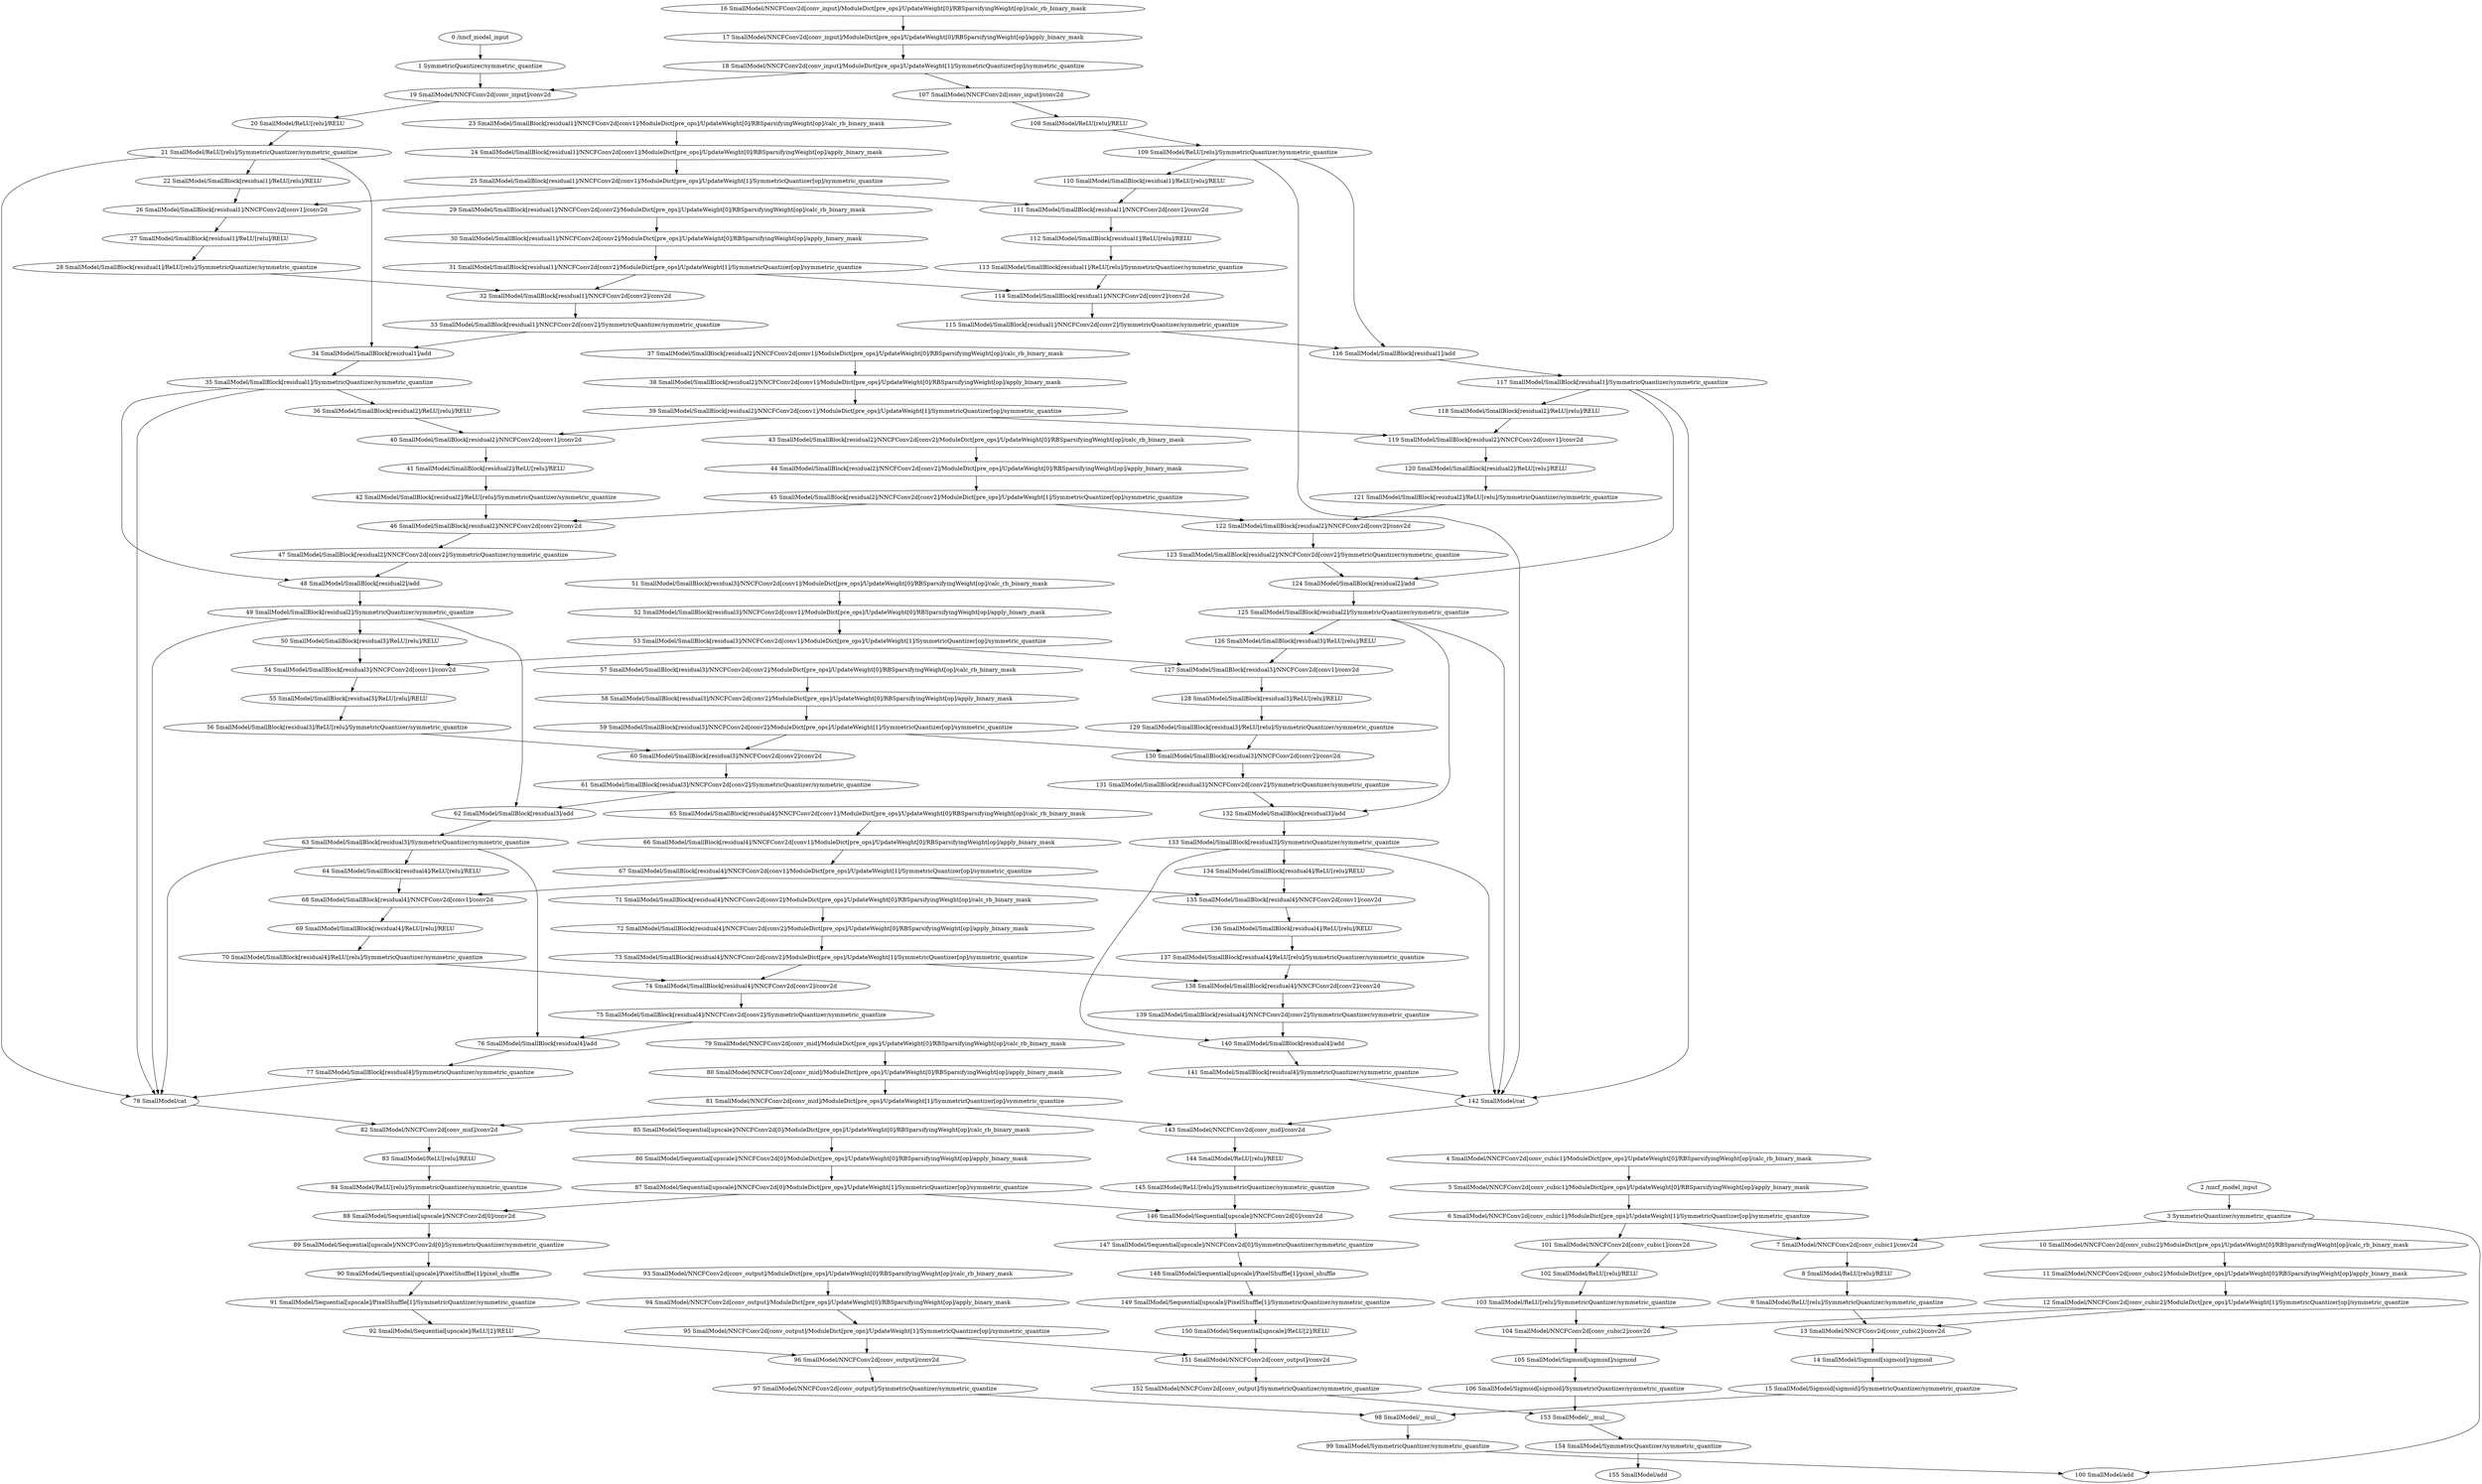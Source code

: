 strict digraph  {
"0 /nncf_model_input" [id=0, scope="", type=nncf_model_input];
"1 SymmetricQuantizer/symmetric_quantize" [id=1, scope=SymmetricQuantizer, type=symmetric_quantize];
"2 /nncf_model_input" [id=2, scope="", type=nncf_model_input];
"3 SymmetricQuantizer/symmetric_quantize" [id=3, scope=SymmetricQuantizer, type=symmetric_quantize];
"4 SmallModel/NNCFConv2d[conv_cubic1]/ModuleDict[pre_ops]/UpdateWeight[0]/RBSparsifyingWeight[op]/calc_rb_binary_mask" [id=4, scope="SmallModel/NNCFConv2d[conv_cubic1]/ModuleDict[pre_ops]/UpdateWeight[0]/RBSparsifyingWeight[op]", type=calc_rb_binary_mask];
"5 SmallModel/NNCFConv2d[conv_cubic1]/ModuleDict[pre_ops]/UpdateWeight[0]/RBSparsifyingWeight[op]/apply_binary_mask" [id=5, scope="SmallModel/NNCFConv2d[conv_cubic1]/ModuleDict[pre_ops]/UpdateWeight[0]/RBSparsifyingWeight[op]", type=apply_binary_mask];
"6 SmallModel/NNCFConv2d[conv_cubic1]/ModuleDict[pre_ops]/UpdateWeight[1]/SymmetricQuantizer[op]/symmetric_quantize" [id=6, scope="SmallModel/NNCFConv2d[conv_cubic1]/ModuleDict[pre_ops]/UpdateWeight[1]/SymmetricQuantizer[op]", type=symmetric_quantize];
"7 SmallModel/NNCFConv2d[conv_cubic1]/conv2d" [id=7, scope="SmallModel/NNCFConv2d[conv_cubic1]", type=conv2d];
"8 SmallModel/ReLU[relu]/RELU" [id=8, scope="SmallModel/ReLU[relu]", type=RELU];
"9 SmallModel/ReLU[relu]/SymmetricQuantizer/symmetric_quantize" [id=9, scope="SmallModel/ReLU[relu]/SymmetricQuantizer", type=symmetric_quantize];
"10 SmallModel/NNCFConv2d[conv_cubic2]/ModuleDict[pre_ops]/UpdateWeight[0]/RBSparsifyingWeight[op]/calc_rb_binary_mask" [id=10, scope="SmallModel/NNCFConv2d[conv_cubic2]/ModuleDict[pre_ops]/UpdateWeight[0]/RBSparsifyingWeight[op]", type=calc_rb_binary_mask];
"11 SmallModel/NNCFConv2d[conv_cubic2]/ModuleDict[pre_ops]/UpdateWeight[0]/RBSparsifyingWeight[op]/apply_binary_mask" [id=11, scope="SmallModel/NNCFConv2d[conv_cubic2]/ModuleDict[pre_ops]/UpdateWeight[0]/RBSparsifyingWeight[op]", type=apply_binary_mask];
"12 SmallModel/NNCFConv2d[conv_cubic2]/ModuleDict[pre_ops]/UpdateWeight[1]/SymmetricQuantizer[op]/symmetric_quantize" [id=12, scope="SmallModel/NNCFConv2d[conv_cubic2]/ModuleDict[pre_ops]/UpdateWeight[1]/SymmetricQuantizer[op]", type=symmetric_quantize];
"13 SmallModel/NNCFConv2d[conv_cubic2]/conv2d" [id=13, scope="SmallModel/NNCFConv2d[conv_cubic2]", type=conv2d];
"14 SmallModel/Sigmoid[sigmoid]/sigmoid" [id=14, scope="SmallModel/Sigmoid[sigmoid]", type=sigmoid];
"15 SmallModel/Sigmoid[sigmoid]/SymmetricQuantizer/symmetric_quantize" [id=15, scope="SmallModel/Sigmoid[sigmoid]/SymmetricQuantizer", type=symmetric_quantize];
"16 SmallModel/NNCFConv2d[conv_input]/ModuleDict[pre_ops]/UpdateWeight[0]/RBSparsifyingWeight[op]/calc_rb_binary_mask" [id=16, scope="SmallModel/NNCFConv2d[conv_input]/ModuleDict[pre_ops]/UpdateWeight[0]/RBSparsifyingWeight[op]", type=calc_rb_binary_mask];
"17 SmallModel/NNCFConv2d[conv_input]/ModuleDict[pre_ops]/UpdateWeight[0]/RBSparsifyingWeight[op]/apply_binary_mask" [id=17, scope="SmallModel/NNCFConv2d[conv_input]/ModuleDict[pre_ops]/UpdateWeight[0]/RBSparsifyingWeight[op]", type=apply_binary_mask];
"18 SmallModel/NNCFConv2d[conv_input]/ModuleDict[pre_ops]/UpdateWeight[1]/SymmetricQuantizer[op]/symmetric_quantize" [id=18, scope="SmallModel/NNCFConv2d[conv_input]/ModuleDict[pre_ops]/UpdateWeight[1]/SymmetricQuantizer[op]", type=symmetric_quantize];
"19 SmallModel/NNCFConv2d[conv_input]/conv2d" [id=19, scope="SmallModel/NNCFConv2d[conv_input]", type=conv2d];
"20 SmallModel/ReLU[relu]/RELU" [id=20, scope="SmallModel/ReLU[relu]", type=RELU];
"21 SmallModel/ReLU[relu]/SymmetricQuantizer/symmetric_quantize" [id=21, scope="SmallModel/ReLU[relu]/SymmetricQuantizer", type=symmetric_quantize];
"22 SmallModel/SmallBlock[residual1]/ReLU[relu]/RELU" [id=22, scope="SmallModel/SmallBlock[residual1]/ReLU[relu]", type=RELU];
"23 SmallModel/SmallBlock[residual1]/NNCFConv2d[conv1]/ModuleDict[pre_ops]/UpdateWeight[0]/RBSparsifyingWeight[op]/calc_rb_binary_mask" [id=23, scope="SmallModel/SmallBlock[residual1]/NNCFConv2d[conv1]/ModuleDict[pre_ops]/UpdateWeight[0]/RBSparsifyingWeight[op]", type=calc_rb_binary_mask];
"24 SmallModel/SmallBlock[residual1]/NNCFConv2d[conv1]/ModuleDict[pre_ops]/UpdateWeight[0]/RBSparsifyingWeight[op]/apply_binary_mask" [id=24, scope="SmallModel/SmallBlock[residual1]/NNCFConv2d[conv1]/ModuleDict[pre_ops]/UpdateWeight[0]/RBSparsifyingWeight[op]", type=apply_binary_mask];
"25 SmallModel/SmallBlock[residual1]/NNCFConv2d[conv1]/ModuleDict[pre_ops]/UpdateWeight[1]/SymmetricQuantizer[op]/symmetric_quantize" [id=25, scope="SmallModel/SmallBlock[residual1]/NNCFConv2d[conv1]/ModuleDict[pre_ops]/UpdateWeight[1]/SymmetricQuantizer[op]", type=symmetric_quantize];
"26 SmallModel/SmallBlock[residual1]/NNCFConv2d[conv1]/conv2d" [id=26, scope="SmallModel/SmallBlock[residual1]/NNCFConv2d[conv1]", type=conv2d];
"27 SmallModel/SmallBlock[residual1]/ReLU[relu]/RELU" [id=27, scope="SmallModel/SmallBlock[residual1]/ReLU[relu]", type=RELU];
"28 SmallModel/SmallBlock[residual1]/ReLU[relu]/SymmetricQuantizer/symmetric_quantize" [id=28, scope="SmallModel/SmallBlock[residual1]/ReLU[relu]/SymmetricQuantizer", type=symmetric_quantize];
"29 SmallModel/SmallBlock[residual1]/NNCFConv2d[conv2]/ModuleDict[pre_ops]/UpdateWeight[0]/RBSparsifyingWeight[op]/calc_rb_binary_mask" [id=29, scope="SmallModel/SmallBlock[residual1]/NNCFConv2d[conv2]/ModuleDict[pre_ops]/UpdateWeight[0]/RBSparsifyingWeight[op]", type=calc_rb_binary_mask];
"30 SmallModel/SmallBlock[residual1]/NNCFConv2d[conv2]/ModuleDict[pre_ops]/UpdateWeight[0]/RBSparsifyingWeight[op]/apply_binary_mask" [id=30, scope="SmallModel/SmallBlock[residual1]/NNCFConv2d[conv2]/ModuleDict[pre_ops]/UpdateWeight[0]/RBSparsifyingWeight[op]", type=apply_binary_mask];
"31 SmallModel/SmallBlock[residual1]/NNCFConv2d[conv2]/ModuleDict[pre_ops]/UpdateWeight[1]/SymmetricQuantizer[op]/symmetric_quantize" [id=31, scope="SmallModel/SmallBlock[residual1]/NNCFConv2d[conv2]/ModuleDict[pre_ops]/UpdateWeight[1]/SymmetricQuantizer[op]", type=symmetric_quantize];
"32 SmallModel/SmallBlock[residual1]/NNCFConv2d[conv2]/conv2d" [id=32, scope="SmallModel/SmallBlock[residual1]/NNCFConv2d[conv2]", type=conv2d];
"33 SmallModel/SmallBlock[residual1]/NNCFConv2d[conv2]/SymmetricQuantizer/symmetric_quantize" [id=33, scope="SmallModel/SmallBlock[residual1]/NNCFConv2d[conv2]/SymmetricQuantizer", type=symmetric_quantize];
"34 SmallModel/SmallBlock[residual1]/add" [id=34, scope="SmallModel/SmallBlock[residual1]", type=add];
"35 SmallModel/SmallBlock[residual1]/SymmetricQuantizer/symmetric_quantize" [id=35, scope="SmallModel/SmallBlock[residual1]/SymmetricQuantizer", type=symmetric_quantize];
"36 SmallModel/SmallBlock[residual2]/ReLU[relu]/RELU" [id=36, scope="SmallModel/SmallBlock[residual2]/ReLU[relu]", type=RELU];
"37 SmallModel/SmallBlock[residual2]/NNCFConv2d[conv1]/ModuleDict[pre_ops]/UpdateWeight[0]/RBSparsifyingWeight[op]/calc_rb_binary_mask" [id=37, scope="SmallModel/SmallBlock[residual2]/NNCFConv2d[conv1]/ModuleDict[pre_ops]/UpdateWeight[0]/RBSparsifyingWeight[op]", type=calc_rb_binary_mask];
"38 SmallModel/SmallBlock[residual2]/NNCFConv2d[conv1]/ModuleDict[pre_ops]/UpdateWeight[0]/RBSparsifyingWeight[op]/apply_binary_mask" [id=38, scope="SmallModel/SmallBlock[residual2]/NNCFConv2d[conv1]/ModuleDict[pre_ops]/UpdateWeight[0]/RBSparsifyingWeight[op]", type=apply_binary_mask];
"39 SmallModel/SmallBlock[residual2]/NNCFConv2d[conv1]/ModuleDict[pre_ops]/UpdateWeight[1]/SymmetricQuantizer[op]/symmetric_quantize" [id=39, scope="SmallModel/SmallBlock[residual2]/NNCFConv2d[conv1]/ModuleDict[pre_ops]/UpdateWeight[1]/SymmetricQuantizer[op]", type=symmetric_quantize];
"40 SmallModel/SmallBlock[residual2]/NNCFConv2d[conv1]/conv2d" [id=40, scope="SmallModel/SmallBlock[residual2]/NNCFConv2d[conv1]", type=conv2d];
"41 SmallModel/SmallBlock[residual2]/ReLU[relu]/RELU" [id=41, scope="SmallModel/SmallBlock[residual2]/ReLU[relu]", type=RELU];
"42 SmallModel/SmallBlock[residual2]/ReLU[relu]/SymmetricQuantizer/symmetric_quantize" [id=42, scope="SmallModel/SmallBlock[residual2]/ReLU[relu]/SymmetricQuantizer", type=symmetric_quantize];
"43 SmallModel/SmallBlock[residual2]/NNCFConv2d[conv2]/ModuleDict[pre_ops]/UpdateWeight[0]/RBSparsifyingWeight[op]/calc_rb_binary_mask" [id=43, scope="SmallModel/SmallBlock[residual2]/NNCFConv2d[conv2]/ModuleDict[pre_ops]/UpdateWeight[0]/RBSparsifyingWeight[op]", type=calc_rb_binary_mask];
"44 SmallModel/SmallBlock[residual2]/NNCFConv2d[conv2]/ModuleDict[pre_ops]/UpdateWeight[0]/RBSparsifyingWeight[op]/apply_binary_mask" [id=44, scope="SmallModel/SmallBlock[residual2]/NNCFConv2d[conv2]/ModuleDict[pre_ops]/UpdateWeight[0]/RBSparsifyingWeight[op]", type=apply_binary_mask];
"45 SmallModel/SmallBlock[residual2]/NNCFConv2d[conv2]/ModuleDict[pre_ops]/UpdateWeight[1]/SymmetricQuantizer[op]/symmetric_quantize" [id=45, scope="SmallModel/SmallBlock[residual2]/NNCFConv2d[conv2]/ModuleDict[pre_ops]/UpdateWeight[1]/SymmetricQuantizer[op]", type=symmetric_quantize];
"46 SmallModel/SmallBlock[residual2]/NNCFConv2d[conv2]/conv2d" [id=46, scope="SmallModel/SmallBlock[residual2]/NNCFConv2d[conv2]", type=conv2d];
"47 SmallModel/SmallBlock[residual2]/NNCFConv2d[conv2]/SymmetricQuantizer/symmetric_quantize" [id=47, scope="SmallModel/SmallBlock[residual2]/NNCFConv2d[conv2]/SymmetricQuantizer", type=symmetric_quantize];
"48 SmallModel/SmallBlock[residual2]/add" [id=48, scope="SmallModel/SmallBlock[residual2]", type=add];
"49 SmallModel/SmallBlock[residual2]/SymmetricQuantizer/symmetric_quantize" [id=49, scope="SmallModel/SmallBlock[residual2]/SymmetricQuantizer", type=symmetric_quantize];
"50 SmallModel/SmallBlock[residual3]/ReLU[relu]/RELU" [id=50, scope="SmallModel/SmallBlock[residual3]/ReLU[relu]", type=RELU];
"51 SmallModel/SmallBlock[residual3]/NNCFConv2d[conv1]/ModuleDict[pre_ops]/UpdateWeight[0]/RBSparsifyingWeight[op]/calc_rb_binary_mask" [id=51, scope="SmallModel/SmallBlock[residual3]/NNCFConv2d[conv1]/ModuleDict[pre_ops]/UpdateWeight[0]/RBSparsifyingWeight[op]", type=calc_rb_binary_mask];
"52 SmallModel/SmallBlock[residual3]/NNCFConv2d[conv1]/ModuleDict[pre_ops]/UpdateWeight[0]/RBSparsifyingWeight[op]/apply_binary_mask" [id=52, scope="SmallModel/SmallBlock[residual3]/NNCFConv2d[conv1]/ModuleDict[pre_ops]/UpdateWeight[0]/RBSparsifyingWeight[op]", type=apply_binary_mask];
"53 SmallModel/SmallBlock[residual3]/NNCFConv2d[conv1]/ModuleDict[pre_ops]/UpdateWeight[1]/SymmetricQuantizer[op]/symmetric_quantize" [id=53, scope="SmallModel/SmallBlock[residual3]/NNCFConv2d[conv1]/ModuleDict[pre_ops]/UpdateWeight[1]/SymmetricQuantizer[op]", type=symmetric_quantize];
"54 SmallModel/SmallBlock[residual3]/NNCFConv2d[conv1]/conv2d" [id=54, scope="SmallModel/SmallBlock[residual3]/NNCFConv2d[conv1]", type=conv2d];
"55 SmallModel/SmallBlock[residual3]/ReLU[relu]/RELU" [id=55, scope="SmallModel/SmallBlock[residual3]/ReLU[relu]", type=RELU];
"56 SmallModel/SmallBlock[residual3]/ReLU[relu]/SymmetricQuantizer/symmetric_quantize" [id=56, scope="SmallModel/SmallBlock[residual3]/ReLU[relu]/SymmetricQuantizer", type=symmetric_quantize];
"57 SmallModel/SmallBlock[residual3]/NNCFConv2d[conv2]/ModuleDict[pre_ops]/UpdateWeight[0]/RBSparsifyingWeight[op]/calc_rb_binary_mask" [id=57, scope="SmallModel/SmallBlock[residual3]/NNCFConv2d[conv2]/ModuleDict[pre_ops]/UpdateWeight[0]/RBSparsifyingWeight[op]", type=calc_rb_binary_mask];
"58 SmallModel/SmallBlock[residual3]/NNCFConv2d[conv2]/ModuleDict[pre_ops]/UpdateWeight[0]/RBSparsifyingWeight[op]/apply_binary_mask" [id=58, scope="SmallModel/SmallBlock[residual3]/NNCFConv2d[conv2]/ModuleDict[pre_ops]/UpdateWeight[0]/RBSparsifyingWeight[op]", type=apply_binary_mask];
"59 SmallModel/SmallBlock[residual3]/NNCFConv2d[conv2]/ModuleDict[pre_ops]/UpdateWeight[1]/SymmetricQuantizer[op]/symmetric_quantize" [id=59, scope="SmallModel/SmallBlock[residual3]/NNCFConv2d[conv2]/ModuleDict[pre_ops]/UpdateWeight[1]/SymmetricQuantizer[op]", type=symmetric_quantize];
"60 SmallModel/SmallBlock[residual3]/NNCFConv2d[conv2]/conv2d" [id=60, scope="SmallModel/SmallBlock[residual3]/NNCFConv2d[conv2]", type=conv2d];
"61 SmallModel/SmallBlock[residual3]/NNCFConv2d[conv2]/SymmetricQuantizer/symmetric_quantize" [id=61, scope="SmallModel/SmallBlock[residual3]/NNCFConv2d[conv2]/SymmetricQuantizer", type=symmetric_quantize];
"62 SmallModel/SmallBlock[residual3]/add" [id=62, scope="SmallModel/SmallBlock[residual3]", type=add];
"63 SmallModel/SmallBlock[residual3]/SymmetricQuantizer/symmetric_quantize" [id=63, scope="SmallModel/SmallBlock[residual3]/SymmetricQuantizer", type=symmetric_quantize];
"64 SmallModel/SmallBlock[residual4]/ReLU[relu]/RELU" [id=64, scope="SmallModel/SmallBlock[residual4]/ReLU[relu]", type=RELU];
"65 SmallModel/SmallBlock[residual4]/NNCFConv2d[conv1]/ModuleDict[pre_ops]/UpdateWeight[0]/RBSparsifyingWeight[op]/calc_rb_binary_mask" [id=65, scope="SmallModel/SmallBlock[residual4]/NNCFConv2d[conv1]/ModuleDict[pre_ops]/UpdateWeight[0]/RBSparsifyingWeight[op]", type=calc_rb_binary_mask];
"66 SmallModel/SmallBlock[residual4]/NNCFConv2d[conv1]/ModuleDict[pre_ops]/UpdateWeight[0]/RBSparsifyingWeight[op]/apply_binary_mask" [id=66, scope="SmallModel/SmallBlock[residual4]/NNCFConv2d[conv1]/ModuleDict[pre_ops]/UpdateWeight[0]/RBSparsifyingWeight[op]", type=apply_binary_mask];
"67 SmallModel/SmallBlock[residual4]/NNCFConv2d[conv1]/ModuleDict[pre_ops]/UpdateWeight[1]/SymmetricQuantizer[op]/symmetric_quantize" [id=67, scope="SmallModel/SmallBlock[residual4]/NNCFConv2d[conv1]/ModuleDict[pre_ops]/UpdateWeight[1]/SymmetricQuantizer[op]", type=symmetric_quantize];
"68 SmallModel/SmallBlock[residual4]/NNCFConv2d[conv1]/conv2d" [id=68, scope="SmallModel/SmallBlock[residual4]/NNCFConv2d[conv1]", type=conv2d];
"69 SmallModel/SmallBlock[residual4]/ReLU[relu]/RELU" [id=69, scope="SmallModel/SmallBlock[residual4]/ReLU[relu]", type=RELU];
"70 SmallModel/SmallBlock[residual4]/ReLU[relu]/SymmetricQuantizer/symmetric_quantize" [id=70, scope="SmallModel/SmallBlock[residual4]/ReLU[relu]/SymmetricQuantizer", type=symmetric_quantize];
"71 SmallModel/SmallBlock[residual4]/NNCFConv2d[conv2]/ModuleDict[pre_ops]/UpdateWeight[0]/RBSparsifyingWeight[op]/calc_rb_binary_mask" [id=71, scope="SmallModel/SmallBlock[residual4]/NNCFConv2d[conv2]/ModuleDict[pre_ops]/UpdateWeight[0]/RBSparsifyingWeight[op]", type=calc_rb_binary_mask];
"72 SmallModel/SmallBlock[residual4]/NNCFConv2d[conv2]/ModuleDict[pre_ops]/UpdateWeight[0]/RBSparsifyingWeight[op]/apply_binary_mask" [id=72, scope="SmallModel/SmallBlock[residual4]/NNCFConv2d[conv2]/ModuleDict[pre_ops]/UpdateWeight[0]/RBSparsifyingWeight[op]", type=apply_binary_mask];
"73 SmallModel/SmallBlock[residual4]/NNCFConv2d[conv2]/ModuleDict[pre_ops]/UpdateWeight[1]/SymmetricQuantizer[op]/symmetric_quantize" [id=73, scope="SmallModel/SmallBlock[residual4]/NNCFConv2d[conv2]/ModuleDict[pre_ops]/UpdateWeight[1]/SymmetricQuantizer[op]", type=symmetric_quantize];
"74 SmallModel/SmallBlock[residual4]/NNCFConv2d[conv2]/conv2d" [id=74, scope="SmallModel/SmallBlock[residual4]/NNCFConv2d[conv2]", type=conv2d];
"75 SmallModel/SmallBlock[residual4]/NNCFConv2d[conv2]/SymmetricQuantizer/symmetric_quantize" [id=75, scope="SmallModel/SmallBlock[residual4]/NNCFConv2d[conv2]/SymmetricQuantizer", type=symmetric_quantize];
"76 SmallModel/SmallBlock[residual4]/add" [id=76, scope="SmallModel/SmallBlock[residual4]", type=add];
"77 SmallModel/SmallBlock[residual4]/SymmetricQuantizer/symmetric_quantize" [id=77, scope="SmallModel/SmallBlock[residual4]/SymmetricQuantizer", type=symmetric_quantize];
"78 SmallModel/cat" [id=78, scope=SmallModel, type=cat];
"79 SmallModel/NNCFConv2d[conv_mid]/ModuleDict[pre_ops]/UpdateWeight[0]/RBSparsifyingWeight[op]/calc_rb_binary_mask" [id=79, scope="SmallModel/NNCFConv2d[conv_mid]/ModuleDict[pre_ops]/UpdateWeight[0]/RBSparsifyingWeight[op]", type=calc_rb_binary_mask];
"80 SmallModel/NNCFConv2d[conv_mid]/ModuleDict[pre_ops]/UpdateWeight[0]/RBSparsifyingWeight[op]/apply_binary_mask" [id=80, scope="SmallModel/NNCFConv2d[conv_mid]/ModuleDict[pre_ops]/UpdateWeight[0]/RBSparsifyingWeight[op]", type=apply_binary_mask];
"81 SmallModel/NNCFConv2d[conv_mid]/ModuleDict[pre_ops]/UpdateWeight[1]/SymmetricQuantizer[op]/symmetric_quantize" [id=81, scope="SmallModel/NNCFConv2d[conv_mid]/ModuleDict[pre_ops]/UpdateWeight[1]/SymmetricQuantizer[op]", type=symmetric_quantize];
"82 SmallModel/NNCFConv2d[conv_mid]/conv2d" [id=82, scope="SmallModel/NNCFConv2d[conv_mid]", type=conv2d];
"83 SmallModel/ReLU[relu]/RELU" [id=83, scope="SmallModel/ReLU[relu]", type=RELU];
"84 SmallModel/ReLU[relu]/SymmetricQuantizer/symmetric_quantize" [id=84, scope="SmallModel/ReLU[relu]/SymmetricQuantizer", type=symmetric_quantize];
"85 SmallModel/Sequential[upscale]/NNCFConv2d[0]/ModuleDict[pre_ops]/UpdateWeight[0]/RBSparsifyingWeight[op]/calc_rb_binary_mask" [id=85, scope="SmallModel/Sequential[upscale]/NNCFConv2d[0]/ModuleDict[pre_ops]/UpdateWeight[0]/RBSparsifyingWeight[op]", type=calc_rb_binary_mask];
"86 SmallModel/Sequential[upscale]/NNCFConv2d[0]/ModuleDict[pre_ops]/UpdateWeight[0]/RBSparsifyingWeight[op]/apply_binary_mask" [id=86, scope="SmallModel/Sequential[upscale]/NNCFConv2d[0]/ModuleDict[pre_ops]/UpdateWeight[0]/RBSparsifyingWeight[op]", type=apply_binary_mask];
"87 SmallModel/Sequential[upscale]/NNCFConv2d[0]/ModuleDict[pre_ops]/UpdateWeight[1]/SymmetricQuantizer[op]/symmetric_quantize" [id=87, scope="SmallModel/Sequential[upscale]/NNCFConv2d[0]/ModuleDict[pre_ops]/UpdateWeight[1]/SymmetricQuantizer[op]", type=symmetric_quantize];
"88 SmallModel/Sequential[upscale]/NNCFConv2d[0]/conv2d" [id=88, scope="SmallModel/Sequential[upscale]/NNCFConv2d[0]", type=conv2d];
"89 SmallModel/Sequential[upscale]/NNCFConv2d[0]/SymmetricQuantizer/symmetric_quantize" [id=89, scope="SmallModel/Sequential[upscale]/NNCFConv2d[0]/SymmetricQuantizer", type=symmetric_quantize];
"90 SmallModel/Sequential[upscale]/PixelShuffle[1]/pixel_shuffle" [id=90, scope="SmallModel/Sequential[upscale]/PixelShuffle[1]", type=pixel_shuffle];
"91 SmallModel/Sequential[upscale]/PixelShuffle[1]/SymmetricQuantizer/symmetric_quantize" [id=91, scope="SmallModel/Sequential[upscale]/PixelShuffle[1]/SymmetricQuantizer", type=symmetric_quantize];
"92 SmallModel/Sequential[upscale]/ReLU[2]/RELU" [id=92, scope="SmallModel/Sequential[upscale]/ReLU[2]", type=RELU];
"93 SmallModel/NNCFConv2d[conv_output]/ModuleDict[pre_ops]/UpdateWeight[0]/RBSparsifyingWeight[op]/calc_rb_binary_mask" [id=93, scope="SmallModel/NNCFConv2d[conv_output]/ModuleDict[pre_ops]/UpdateWeight[0]/RBSparsifyingWeight[op]", type=calc_rb_binary_mask];
"94 SmallModel/NNCFConv2d[conv_output]/ModuleDict[pre_ops]/UpdateWeight[0]/RBSparsifyingWeight[op]/apply_binary_mask" [id=94, scope="SmallModel/NNCFConv2d[conv_output]/ModuleDict[pre_ops]/UpdateWeight[0]/RBSparsifyingWeight[op]", type=apply_binary_mask];
"95 SmallModel/NNCFConv2d[conv_output]/ModuleDict[pre_ops]/UpdateWeight[1]/SymmetricQuantizer[op]/symmetric_quantize" [id=95, scope="SmallModel/NNCFConv2d[conv_output]/ModuleDict[pre_ops]/UpdateWeight[1]/SymmetricQuantizer[op]", type=symmetric_quantize];
"96 SmallModel/NNCFConv2d[conv_output]/conv2d" [id=96, scope="SmallModel/NNCFConv2d[conv_output]", type=conv2d];
"97 SmallModel/NNCFConv2d[conv_output]/SymmetricQuantizer/symmetric_quantize" [id=97, scope="SmallModel/NNCFConv2d[conv_output]/SymmetricQuantizer", type=symmetric_quantize];
"98 SmallModel/__mul__" [id=98, scope=SmallModel, type=__mul__];
"99 SmallModel/SymmetricQuantizer/symmetric_quantize" [id=99, scope="SmallModel/SymmetricQuantizer", type=symmetric_quantize];
"100 SmallModel/add" [id=100, scope=SmallModel, type=add];
"101 SmallModel/NNCFConv2d[conv_cubic1]/conv2d" [id=101, scope="SmallModel/NNCFConv2d[conv_cubic1]", type=conv2d];
"102 SmallModel/ReLU[relu]/RELU" [id=102, scope="SmallModel/ReLU[relu]", type=RELU];
"103 SmallModel/ReLU[relu]/SymmetricQuantizer/symmetric_quantize" [id=103, scope="SmallModel/ReLU[relu]/SymmetricQuantizer", type=symmetric_quantize];
"104 SmallModel/NNCFConv2d[conv_cubic2]/conv2d" [id=104, scope="SmallModel/NNCFConv2d[conv_cubic2]", type=conv2d];
"105 SmallModel/Sigmoid[sigmoid]/sigmoid" [id=105, scope="SmallModel/Sigmoid[sigmoid]", type=sigmoid];
"106 SmallModel/Sigmoid[sigmoid]/SymmetricQuantizer/symmetric_quantize" [id=106, scope="SmallModel/Sigmoid[sigmoid]/SymmetricQuantizer", type=symmetric_quantize];
"107 SmallModel/NNCFConv2d[conv_input]/conv2d" [id=107, scope="SmallModel/NNCFConv2d[conv_input]", type=conv2d];
"108 SmallModel/ReLU[relu]/RELU" [id=108, scope="SmallModel/ReLU[relu]", type=RELU];
"109 SmallModel/ReLU[relu]/SymmetricQuantizer/symmetric_quantize" [id=109, scope="SmallModel/ReLU[relu]/SymmetricQuantizer", type=symmetric_quantize];
"110 SmallModel/SmallBlock[residual1]/ReLU[relu]/RELU" [id=110, scope="SmallModel/SmallBlock[residual1]/ReLU[relu]", type=RELU];
"111 SmallModel/SmallBlock[residual1]/NNCFConv2d[conv1]/conv2d" [id=111, scope="SmallModel/SmallBlock[residual1]/NNCFConv2d[conv1]", type=conv2d];
"112 SmallModel/SmallBlock[residual1]/ReLU[relu]/RELU" [id=112, scope="SmallModel/SmallBlock[residual1]/ReLU[relu]", type=RELU];
"113 SmallModel/SmallBlock[residual1]/ReLU[relu]/SymmetricQuantizer/symmetric_quantize" [id=113, scope="SmallModel/SmallBlock[residual1]/ReLU[relu]/SymmetricQuantizer", type=symmetric_quantize];
"114 SmallModel/SmallBlock[residual1]/NNCFConv2d[conv2]/conv2d" [id=114, scope="SmallModel/SmallBlock[residual1]/NNCFConv2d[conv2]", type=conv2d];
"115 SmallModel/SmallBlock[residual1]/NNCFConv2d[conv2]/SymmetricQuantizer/symmetric_quantize" [id=115, scope="SmallModel/SmallBlock[residual1]/NNCFConv2d[conv2]/SymmetricQuantizer", type=symmetric_quantize];
"116 SmallModel/SmallBlock[residual1]/add" [id=116, scope="SmallModel/SmallBlock[residual1]", type=add];
"117 SmallModel/SmallBlock[residual1]/SymmetricQuantizer/symmetric_quantize" [id=117, scope="SmallModel/SmallBlock[residual1]/SymmetricQuantizer", type=symmetric_quantize];
"118 SmallModel/SmallBlock[residual2]/ReLU[relu]/RELU" [id=118, scope="SmallModel/SmallBlock[residual2]/ReLU[relu]", type=RELU];
"119 SmallModel/SmallBlock[residual2]/NNCFConv2d[conv1]/conv2d" [id=119, scope="SmallModel/SmallBlock[residual2]/NNCFConv2d[conv1]", type=conv2d];
"120 SmallModel/SmallBlock[residual2]/ReLU[relu]/RELU" [id=120, scope="SmallModel/SmallBlock[residual2]/ReLU[relu]", type=RELU];
"121 SmallModel/SmallBlock[residual2]/ReLU[relu]/SymmetricQuantizer/symmetric_quantize" [id=121, scope="SmallModel/SmallBlock[residual2]/ReLU[relu]/SymmetricQuantizer", type=symmetric_quantize];
"122 SmallModel/SmallBlock[residual2]/NNCFConv2d[conv2]/conv2d" [id=122, scope="SmallModel/SmallBlock[residual2]/NNCFConv2d[conv2]", type=conv2d];
"123 SmallModel/SmallBlock[residual2]/NNCFConv2d[conv2]/SymmetricQuantizer/symmetric_quantize" [id=123, scope="SmallModel/SmallBlock[residual2]/NNCFConv2d[conv2]/SymmetricQuantizer", type=symmetric_quantize];
"124 SmallModel/SmallBlock[residual2]/add" [id=124, scope="SmallModel/SmallBlock[residual2]", type=add];
"125 SmallModel/SmallBlock[residual2]/SymmetricQuantizer/symmetric_quantize" [id=125, scope="SmallModel/SmallBlock[residual2]/SymmetricQuantizer", type=symmetric_quantize];
"126 SmallModel/SmallBlock[residual3]/ReLU[relu]/RELU" [id=126, scope="SmallModel/SmallBlock[residual3]/ReLU[relu]", type=RELU];
"127 SmallModel/SmallBlock[residual3]/NNCFConv2d[conv1]/conv2d" [id=127, scope="SmallModel/SmallBlock[residual3]/NNCFConv2d[conv1]", type=conv2d];
"128 SmallModel/SmallBlock[residual3]/ReLU[relu]/RELU" [id=128, scope="SmallModel/SmallBlock[residual3]/ReLU[relu]", type=RELU];
"129 SmallModel/SmallBlock[residual3]/ReLU[relu]/SymmetricQuantizer/symmetric_quantize" [id=129, scope="SmallModel/SmallBlock[residual3]/ReLU[relu]/SymmetricQuantizer", type=symmetric_quantize];
"130 SmallModel/SmallBlock[residual3]/NNCFConv2d[conv2]/conv2d" [id=130, scope="SmallModel/SmallBlock[residual3]/NNCFConv2d[conv2]", type=conv2d];
"131 SmallModel/SmallBlock[residual3]/NNCFConv2d[conv2]/SymmetricQuantizer/symmetric_quantize" [id=131, scope="SmallModel/SmallBlock[residual3]/NNCFConv2d[conv2]/SymmetricQuantizer", type=symmetric_quantize];
"132 SmallModel/SmallBlock[residual3]/add" [id=132, scope="SmallModel/SmallBlock[residual3]", type=add];
"133 SmallModel/SmallBlock[residual3]/SymmetricQuantizer/symmetric_quantize" [id=133, scope="SmallModel/SmallBlock[residual3]/SymmetricQuantizer", type=symmetric_quantize];
"134 SmallModel/SmallBlock[residual4]/ReLU[relu]/RELU" [id=134, scope="SmallModel/SmallBlock[residual4]/ReLU[relu]", type=RELU];
"135 SmallModel/SmallBlock[residual4]/NNCFConv2d[conv1]/conv2d" [id=135, scope="SmallModel/SmallBlock[residual4]/NNCFConv2d[conv1]", type=conv2d];
"136 SmallModel/SmallBlock[residual4]/ReLU[relu]/RELU" [id=136, scope="SmallModel/SmallBlock[residual4]/ReLU[relu]", type=RELU];
"137 SmallModel/SmallBlock[residual4]/ReLU[relu]/SymmetricQuantizer/symmetric_quantize" [id=137, scope="SmallModel/SmallBlock[residual4]/ReLU[relu]/SymmetricQuantizer", type=symmetric_quantize];
"138 SmallModel/SmallBlock[residual4]/NNCFConv2d[conv2]/conv2d" [id=138, scope="SmallModel/SmallBlock[residual4]/NNCFConv2d[conv2]", type=conv2d];
"139 SmallModel/SmallBlock[residual4]/NNCFConv2d[conv2]/SymmetricQuantizer/symmetric_quantize" [id=139, scope="SmallModel/SmallBlock[residual4]/NNCFConv2d[conv2]/SymmetricQuantizer", type=symmetric_quantize];
"140 SmallModel/SmallBlock[residual4]/add" [id=140, scope="SmallModel/SmallBlock[residual4]", type=add];
"141 SmallModel/SmallBlock[residual4]/SymmetricQuantizer/symmetric_quantize" [id=141, scope="SmallModel/SmallBlock[residual4]/SymmetricQuantizer", type=symmetric_quantize];
"142 SmallModel/cat" [id=142, scope=SmallModel, type=cat];
"143 SmallModel/NNCFConv2d[conv_mid]/conv2d" [id=143, scope="SmallModel/NNCFConv2d[conv_mid]", type=conv2d];
"144 SmallModel/ReLU[relu]/RELU" [id=144, scope="SmallModel/ReLU[relu]", type=RELU];
"145 SmallModel/ReLU[relu]/SymmetricQuantizer/symmetric_quantize" [id=145, scope="SmallModel/ReLU[relu]/SymmetricQuantizer", type=symmetric_quantize];
"146 SmallModel/Sequential[upscale]/NNCFConv2d[0]/conv2d" [id=146, scope="SmallModel/Sequential[upscale]/NNCFConv2d[0]", type=conv2d];
"147 SmallModel/Sequential[upscale]/NNCFConv2d[0]/SymmetricQuantizer/symmetric_quantize" [id=147, scope="SmallModel/Sequential[upscale]/NNCFConv2d[0]/SymmetricQuantizer", type=symmetric_quantize];
"148 SmallModel/Sequential[upscale]/PixelShuffle[1]/pixel_shuffle" [id=148, scope="SmallModel/Sequential[upscale]/PixelShuffle[1]", type=pixel_shuffle];
"149 SmallModel/Sequential[upscale]/PixelShuffle[1]/SymmetricQuantizer/symmetric_quantize" [id=149, scope="SmallModel/Sequential[upscale]/PixelShuffle[1]/SymmetricQuantizer", type=symmetric_quantize];
"150 SmallModel/Sequential[upscale]/ReLU[2]/RELU" [id=150, scope="SmallModel/Sequential[upscale]/ReLU[2]", type=RELU];
"151 SmallModel/NNCFConv2d[conv_output]/conv2d" [id=151, scope="SmallModel/NNCFConv2d[conv_output]", type=conv2d];
"152 SmallModel/NNCFConv2d[conv_output]/SymmetricQuantizer/symmetric_quantize" [id=152, scope="SmallModel/NNCFConv2d[conv_output]/SymmetricQuantizer", type=symmetric_quantize];
"153 SmallModel/__mul__" [id=153, scope=SmallModel, type=__mul__];
"154 SmallModel/SymmetricQuantizer/symmetric_quantize" [id=154, scope="SmallModel/SymmetricQuantizer", type=symmetric_quantize];
"155 SmallModel/add" [id=155, scope=SmallModel, type=add];
"0 /nncf_model_input" -> "1 SymmetricQuantizer/symmetric_quantize";
"2 /nncf_model_input" -> "3 SymmetricQuantizer/symmetric_quantize";
"3 SymmetricQuantizer/symmetric_quantize" -> "7 SmallModel/NNCFConv2d[conv_cubic1]/conv2d";
"4 SmallModel/NNCFConv2d[conv_cubic1]/ModuleDict[pre_ops]/UpdateWeight[0]/RBSparsifyingWeight[op]/calc_rb_binary_mask" -> "5 SmallModel/NNCFConv2d[conv_cubic1]/ModuleDict[pre_ops]/UpdateWeight[0]/RBSparsifyingWeight[op]/apply_binary_mask";
"5 SmallModel/NNCFConv2d[conv_cubic1]/ModuleDict[pre_ops]/UpdateWeight[0]/RBSparsifyingWeight[op]/apply_binary_mask" -> "6 SmallModel/NNCFConv2d[conv_cubic1]/ModuleDict[pre_ops]/UpdateWeight[1]/SymmetricQuantizer[op]/symmetric_quantize";
"6 SmallModel/NNCFConv2d[conv_cubic1]/ModuleDict[pre_ops]/UpdateWeight[1]/SymmetricQuantizer[op]/symmetric_quantize" -> "7 SmallModel/NNCFConv2d[conv_cubic1]/conv2d";
"7 SmallModel/NNCFConv2d[conv_cubic1]/conv2d" -> "8 SmallModel/ReLU[relu]/RELU";
"8 SmallModel/ReLU[relu]/RELU" -> "9 SmallModel/ReLU[relu]/SymmetricQuantizer/symmetric_quantize";
"1 SymmetricQuantizer/symmetric_quantize" -> "19 SmallModel/NNCFConv2d[conv_input]/conv2d";
"9 SmallModel/ReLU[relu]/SymmetricQuantizer/symmetric_quantize" -> "13 SmallModel/NNCFConv2d[conv_cubic2]/conv2d";
"10 SmallModel/NNCFConv2d[conv_cubic2]/ModuleDict[pre_ops]/UpdateWeight[0]/RBSparsifyingWeight[op]/calc_rb_binary_mask" -> "11 SmallModel/NNCFConv2d[conv_cubic2]/ModuleDict[pre_ops]/UpdateWeight[0]/RBSparsifyingWeight[op]/apply_binary_mask";
"11 SmallModel/NNCFConv2d[conv_cubic2]/ModuleDict[pre_ops]/UpdateWeight[0]/RBSparsifyingWeight[op]/apply_binary_mask" -> "12 SmallModel/NNCFConv2d[conv_cubic2]/ModuleDict[pre_ops]/UpdateWeight[1]/SymmetricQuantizer[op]/symmetric_quantize";
"12 SmallModel/NNCFConv2d[conv_cubic2]/ModuleDict[pre_ops]/UpdateWeight[1]/SymmetricQuantizer[op]/symmetric_quantize" -> "13 SmallModel/NNCFConv2d[conv_cubic2]/conv2d";
"13 SmallModel/NNCFConv2d[conv_cubic2]/conv2d" -> "14 SmallModel/Sigmoid[sigmoid]/sigmoid";
"14 SmallModel/Sigmoid[sigmoid]/sigmoid" -> "15 SmallModel/Sigmoid[sigmoid]/SymmetricQuantizer/symmetric_quantize";
"15 SmallModel/Sigmoid[sigmoid]/SymmetricQuantizer/symmetric_quantize" -> "98 SmallModel/__mul__";
"16 SmallModel/NNCFConv2d[conv_input]/ModuleDict[pre_ops]/UpdateWeight[0]/RBSparsifyingWeight[op]/calc_rb_binary_mask" -> "17 SmallModel/NNCFConv2d[conv_input]/ModuleDict[pre_ops]/UpdateWeight[0]/RBSparsifyingWeight[op]/apply_binary_mask";
"17 SmallModel/NNCFConv2d[conv_input]/ModuleDict[pre_ops]/UpdateWeight[0]/RBSparsifyingWeight[op]/apply_binary_mask" -> "18 SmallModel/NNCFConv2d[conv_input]/ModuleDict[pre_ops]/UpdateWeight[1]/SymmetricQuantizer[op]/symmetric_quantize";
"18 SmallModel/NNCFConv2d[conv_input]/ModuleDict[pre_ops]/UpdateWeight[1]/SymmetricQuantizer[op]/symmetric_quantize" -> "19 SmallModel/NNCFConv2d[conv_input]/conv2d";
"19 SmallModel/NNCFConv2d[conv_input]/conv2d" -> "20 SmallModel/ReLU[relu]/RELU";
"20 SmallModel/ReLU[relu]/RELU" -> "21 SmallModel/ReLU[relu]/SymmetricQuantizer/symmetric_quantize";
"21 SmallModel/ReLU[relu]/SymmetricQuantizer/symmetric_quantize" -> "22 SmallModel/SmallBlock[residual1]/ReLU[relu]/RELU";
"21 SmallModel/ReLU[relu]/SymmetricQuantizer/symmetric_quantize" -> "34 SmallModel/SmallBlock[residual1]/add";
"21 SmallModel/ReLU[relu]/SymmetricQuantizer/symmetric_quantize" -> "78 SmallModel/cat";
"22 SmallModel/SmallBlock[residual1]/ReLU[relu]/RELU" -> "26 SmallModel/SmallBlock[residual1]/NNCFConv2d[conv1]/conv2d";
"23 SmallModel/SmallBlock[residual1]/NNCFConv2d[conv1]/ModuleDict[pre_ops]/UpdateWeight[0]/RBSparsifyingWeight[op]/calc_rb_binary_mask" -> "24 SmallModel/SmallBlock[residual1]/NNCFConv2d[conv1]/ModuleDict[pre_ops]/UpdateWeight[0]/RBSparsifyingWeight[op]/apply_binary_mask";
"24 SmallModel/SmallBlock[residual1]/NNCFConv2d[conv1]/ModuleDict[pre_ops]/UpdateWeight[0]/RBSparsifyingWeight[op]/apply_binary_mask" -> "25 SmallModel/SmallBlock[residual1]/NNCFConv2d[conv1]/ModuleDict[pre_ops]/UpdateWeight[1]/SymmetricQuantizer[op]/symmetric_quantize";
"25 SmallModel/SmallBlock[residual1]/NNCFConv2d[conv1]/ModuleDict[pre_ops]/UpdateWeight[1]/SymmetricQuantizer[op]/symmetric_quantize" -> "26 SmallModel/SmallBlock[residual1]/NNCFConv2d[conv1]/conv2d";
"26 SmallModel/SmallBlock[residual1]/NNCFConv2d[conv1]/conv2d" -> "27 SmallModel/SmallBlock[residual1]/ReLU[relu]/RELU";
"27 SmallModel/SmallBlock[residual1]/ReLU[relu]/RELU" -> "28 SmallModel/SmallBlock[residual1]/ReLU[relu]/SymmetricQuantizer/symmetric_quantize";
"28 SmallModel/SmallBlock[residual1]/ReLU[relu]/SymmetricQuantizer/symmetric_quantize" -> "32 SmallModel/SmallBlock[residual1]/NNCFConv2d[conv2]/conv2d";
"29 SmallModel/SmallBlock[residual1]/NNCFConv2d[conv2]/ModuleDict[pre_ops]/UpdateWeight[0]/RBSparsifyingWeight[op]/calc_rb_binary_mask" -> "30 SmallModel/SmallBlock[residual1]/NNCFConv2d[conv2]/ModuleDict[pre_ops]/UpdateWeight[0]/RBSparsifyingWeight[op]/apply_binary_mask";
"30 SmallModel/SmallBlock[residual1]/NNCFConv2d[conv2]/ModuleDict[pre_ops]/UpdateWeight[0]/RBSparsifyingWeight[op]/apply_binary_mask" -> "31 SmallModel/SmallBlock[residual1]/NNCFConv2d[conv2]/ModuleDict[pre_ops]/UpdateWeight[1]/SymmetricQuantizer[op]/symmetric_quantize";
"3 SymmetricQuantizer/symmetric_quantize" -> "100 SmallModel/add";
"31 SmallModel/SmallBlock[residual1]/NNCFConv2d[conv2]/ModuleDict[pre_ops]/UpdateWeight[1]/SymmetricQuantizer[op]/symmetric_quantize" -> "32 SmallModel/SmallBlock[residual1]/NNCFConv2d[conv2]/conv2d";
"32 SmallModel/SmallBlock[residual1]/NNCFConv2d[conv2]/conv2d" -> "33 SmallModel/SmallBlock[residual1]/NNCFConv2d[conv2]/SymmetricQuantizer/symmetric_quantize";
"33 SmallModel/SmallBlock[residual1]/NNCFConv2d[conv2]/SymmetricQuantizer/symmetric_quantize" -> "34 SmallModel/SmallBlock[residual1]/add";
"34 SmallModel/SmallBlock[residual1]/add" -> "35 SmallModel/SmallBlock[residual1]/SymmetricQuantizer/symmetric_quantize";
"35 SmallModel/SmallBlock[residual1]/SymmetricQuantizer/symmetric_quantize" -> "36 SmallModel/SmallBlock[residual2]/ReLU[relu]/RELU";
"35 SmallModel/SmallBlock[residual1]/SymmetricQuantizer/symmetric_quantize" -> "48 SmallModel/SmallBlock[residual2]/add";
"35 SmallModel/SmallBlock[residual1]/SymmetricQuantizer/symmetric_quantize" -> "78 SmallModel/cat";
"36 SmallModel/SmallBlock[residual2]/ReLU[relu]/RELU" -> "40 SmallModel/SmallBlock[residual2]/NNCFConv2d[conv1]/conv2d";
"37 SmallModel/SmallBlock[residual2]/NNCFConv2d[conv1]/ModuleDict[pre_ops]/UpdateWeight[0]/RBSparsifyingWeight[op]/calc_rb_binary_mask" -> "38 SmallModel/SmallBlock[residual2]/NNCFConv2d[conv1]/ModuleDict[pre_ops]/UpdateWeight[0]/RBSparsifyingWeight[op]/apply_binary_mask";
"38 SmallModel/SmallBlock[residual2]/NNCFConv2d[conv1]/ModuleDict[pre_ops]/UpdateWeight[0]/RBSparsifyingWeight[op]/apply_binary_mask" -> "39 SmallModel/SmallBlock[residual2]/NNCFConv2d[conv1]/ModuleDict[pre_ops]/UpdateWeight[1]/SymmetricQuantizer[op]/symmetric_quantize";
"39 SmallModel/SmallBlock[residual2]/NNCFConv2d[conv1]/ModuleDict[pre_ops]/UpdateWeight[1]/SymmetricQuantizer[op]/symmetric_quantize" -> "40 SmallModel/SmallBlock[residual2]/NNCFConv2d[conv1]/conv2d";
"40 SmallModel/SmallBlock[residual2]/NNCFConv2d[conv1]/conv2d" -> "41 SmallModel/SmallBlock[residual2]/ReLU[relu]/RELU";
"41 SmallModel/SmallBlock[residual2]/ReLU[relu]/RELU" -> "42 SmallModel/SmallBlock[residual2]/ReLU[relu]/SymmetricQuantizer/symmetric_quantize";
"42 SmallModel/SmallBlock[residual2]/ReLU[relu]/SymmetricQuantizer/symmetric_quantize" -> "46 SmallModel/SmallBlock[residual2]/NNCFConv2d[conv2]/conv2d";
"43 SmallModel/SmallBlock[residual2]/NNCFConv2d[conv2]/ModuleDict[pre_ops]/UpdateWeight[0]/RBSparsifyingWeight[op]/calc_rb_binary_mask" -> "44 SmallModel/SmallBlock[residual2]/NNCFConv2d[conv2]/ModuleDict[pre_ops]/UpdateWeight[0]/RBSparsifyingWeight[op]/apply_binary_mask";
"44 SmallModel/SmallBlock[residual2]/NNCFConv2d[conv2]/ModuleDict[pre_ops]/UpdateWeight[0]/RBSparsifyingWeight[op]/apply_binary_mask" -> "45 SmallModel/SmallBlock[residual2]/NNCFConv2d[conv2]/ModuleDict[pre_ops]/UpdateWeight[1]/SymmetricQuantizer[op]/symmetric_quantize";
"45 SmallModel/SmallBlock[residual2]/NNCFConv2d[conv2]/ModuleDict[pre_ops]/UpdateWeight[1]/SymmetricQuantizer[op]/symmetric_quantize" -> "46 SmallModel/SmallBlock[residual2]/NNCFConv2d[conv2]/conv2d";
"46 SmallModel/SmallBlock[residual2]/NNCFConv2d[conv2]/conv2d" -> "47 SmallModel/SmallBlock[residual2]/NNCFConv2d[conv2]/SymmetricQuantizer/symmetric_quantize";
"47 SmallModel/SmallBlock[residual2]/NNCFConv2d[conv2]/SymmetricQuantizer/symmetric_quantize" -> "48 SmallModel/SmallBlock[residual2]/add";
"48 SmallModel/SmallBlock[residual2]/add" -> "49 SmallModel/SmallBlock[residual2]/SymmetricQuantizer/symmetric_quantize";
"49 SmallModel/SmallBlock[residual2]/SymmetricQuantizer/symmetric_quantize" -> "50 SmallModel/SmallBlock[residual3]/ReLU[relu]/RELU";
"49 SmallModel/SmallBlock[residual2]/SymmetricQuantizer/symmetric_quantize" -> "62 SmallModel/SmallBlock[residual3]/add";
"49 SmallModel/SmallBlock[residual2]/SymmetricQuantizer/symmetric_quantize" -> "78 SmallModel/cat";
"50 SmallModel/SmallBlock[residual3]/ReLU[relu]/RELU" -> "54 SmallModel/SmallBlock[residual3]/NNCFConv2d[conv1]/conv2d";
"51 SmallModel/SmallBlock[residual3]/NNCFConv2d[conv1]/ModuleDict[pre_ops]/UpdateWeight[0]/RBSparsifyingWeight[op]/calc_rb_binary_mask" -> "52 SmallModel/SmallBlock[residual3]/NNCFConv2d[conv1]/ModuleDict[pre_ops]/UpdateWeight[0]/RBSparsifyingWeight[op]/apply_binary_mask";
"52 SmallModel/SmallBlock[residual3]/NNCFConv2d[conv1]/ModuleDict[pre_ops]/UpdateWeight[0]/RBSparsifyingWeight[op]/apply_binary_mask" -> "53 SmallModel/SmallBlock[residual3]/NNCFConv2d[conv1]/ModuleDict[pre_ops]/UpdateWeight[1]/SymmetricQuantizer[op]/symmetric_quantize";
"53 SmallModel/SmallBlock[residual3]/NNCFConv2d[conv1]/ModuleDict[pre_ops]/UpdateWeight[1]/SymmetricQuantizer[op]/symmetric_quantize" -> "54 SmallModel/SmallBlock[residual3]/NNCFConv2d[conv1]/conv2d";
"54 SmallModel/SmallBlock[residual3]/NNCFConv2d[conv1]/conv2d" -> "55 SmallModel/SmallBlock[residual3]/ReLU[relu]/RELU";
"55 SmallModel/SmallBlock[residual3]/ReLU[relu]/RELU" -> "56 SmallModel/SmallBlock[residual3]/ReLU[relu]/SymmetricQuantizer/symmetric_quantize";
"56 SmallModel/SmallBlock[residual3]/ReLU[relu]/SymmetricQuantizer/symmetric_quantize" -> "60 SmallModel/SmallBlock[residual3]/NNCFConv2d[conv2]/conv2d";
"57 SmallModel/SmallBlock[residual3]/NNCFConv2d[conv2]/ModuleDict[pre_ops]/UpdateWeight[0]/RBSparsifyingWeight[op]/calc_rb_binary_mask" -> "58 SmallModel/SmallBlock[residual3]/NNCFConv2d[conv2]/ModuleDict[pre_ops]/UpdateWeight[0]/RBSparsifyingWeight[op]/apply_binary_mask";
"58 SmallModel/SmallBlock[residual3]/NNCFConv2d[conv2]/ModuleDict[pre_ops]/UpdateWeight[0]/RBSparsifyingWeight[op]/apply_binary_mask" -> "59 SmallModel/SmallBlock[residual3]/NNCFConv2d[conv2]/ModuleDict[pre_ops]/UpdateWeight[1]/SymmetricQuantizer[op]/symmetric_quantize";
"59 SmallModel/SmallBlock[residual3]/NNCFConv2d[conv2]/ModuleDict[pre_ops]/UpdateWeight[1]/SymmetricQuantizer[op]/symmetric_quantize" -> "60 SmallModel/SmallBlock[residual3]/NNCFConv2d[conv2]/conv2d";
"60 SmallModel/SmallBlock[residual3]/NNCFConv2d[conv2]/conv2d" -> "61 SmallModel/SmallBlock[residual3]/NNCFConv2d[conv2]/SymmetricQuantizer/symmetric_quantize";
"6 SmallModel/NNCFConv2d[conv_cubic1]/ModuleDict[pre_ops]/UpdateWeight[1]/SymmetricQuantizer[op]/symmetric_quantize" -> "101 SmallModel/NNCFConv2d[conv_cubic1]/conv2d";
"61 SmallModel/SmallBlock[residual3]/NNCFConv2d[conv2]/SymmetricQuantizer/symmetric_quantize" -> "62 SmallModel/SmallBlock[residual3]/add";
"62 SmallModel/SmallBlock[residual3]/add" -> "63 SmallModel/SmallBlock[residual3]/SymmetricQuantizer/symmetric_quantize";
"63 SmallModel/SmallBlock[residual3]/SymmetricQuantizer/symmetric_quantize" -> "64 SmallModel/SmallBlock[residual4]/ReLU[relu]/RELU";
"63 SmallModel/SmallBlock[residual3]/SymmetricQuantizer/symmetric_quantize" -> "76 SmallModel/SmallBlock[residual4]/add";
"63 SmallModel/SmallBlock[residual3]/SymmetricQuantizer/symmetric_quantize" -> "78 SmallModel/cat";
"64 SmallModel/SmallBlock[residual4]/ReLU[relu]/RELU" -> "68 SmallModel/SmallBlock[residual4]/NNCFConv2d[conv1]/conv2d";
"65 SmallModel/SmallBlock[residual4]/NNCFConv2d[conv1]/ModuleDict[pre_ops]/UpdateWeight[0]/RBSparsifyingWeight[op]/calc_rb_binary_mask" -> "66 SmallModel/SmallBlock[residual4]/NNCFConv2d[conv1]/ModuleDict[pre_ops]/UpdateWeight[0]/RBSparsifyingWeight[op]/apply_binary_mask";
"66 SmallModel/SmallBlock[residual4]/NNCFConv2d[conv1]/ModuleDict[pre_ops]/UpdateWeight[0]/RBSparsifyingWeight[op]/apply_binary_mask" -> "67 SmallModel/SmallBlock[residual4]/NNCFConv2d[conv1]/ModuleDict[pre_ops]/UpdateWeight[1]/SymmetricQuantizer[op]/symmetric_quantize";
"67 SmallModel/SmallBlock[residual4]/NNCFConv2d[conv1]/ModuleDict[pre_ops]/UpdateWeight[1]/SymmetricQuantizer[op]/symmetric_quantize" -> "68 SmallModel/SmallBlock[residual4]/NNCFConv2d[conv1]/conv2d";
"68 SmallModel/SmallBlock[residual4]/NNCFConv2d[conv1]/conv2d" -> "69 SmallModel/SmallBlock[residual4]/ReLU[relu]/RELU";
"69 SmallModel/SmallBlock[residual4]/ReLU[relu]/RELU" -> "70 SmallModel/SmallBlock[residual4]/ReLU[relu]/SymmetricQuantizer/symmetric_quantize";
"70 SmallModel/SmallBlock[residual4]/ReLU[relu]/SymmetricQuantizer/symmetric_quantize" -> "74 SmallModel/SmallBlock[residual4]/NNCFConv2d[conv2]/conv2d";
"71 SmallModel/SmallBlock[residual4]/NNCFConv2d[conv2]/ModuleDict[pre_ops]/UpdateWeight[0]/RBSparsifyingWeight[op]/calc_rb_binary_mask" -> "72 SmallModel/SmallBlock[residual4]/NNCFConv2d[conv2]/ModuleDict[pre_ops]/UpdateWeight[0]/RBSparsifyingWeight[op]/apply_binary_mask";
"72 SmallModel/SmallBlock[residual4]/NNCFConv2d[conv2]/ModuleDict[pre_ops]/UpdateWeight[0]/RBSparsifyingWeight[op]/apply_binary_mask" -> "73 SmallModel/SmallBlock[residual4]/NNCFConv2d[conv2]/ModuleDict[pre_ops]/UpdateWeight[1]/SymmetricQuantizer[op]/symmetric_quantize";
"73 SmallModel/SmallBlock[residual4]/NNCFConv2d[conv2]/ModuleDict[pre_ops]/UpdateWeight[1]/SymmetricQuantizer[op]/symmetric_quantize" -> "74 SmallModel/SmallBlock[residual4]/NNCFConv2d[conv2]/conv2d";
"74 SmallModel/SmallBlock[residual4]/NNCFConv2d[conv2]/conv2d" -> "75 SmallModel/SmallBlock[residual4]/NNCFConv2d[conv2]/SymmetricQuantizer/symmetric_quantize";
"75 SmallModel/SmallBlock[residual4]/NNCFConv2d[conv2]/SymmetricQuantizer/symmetric_quantize" -> "76 SmallModel/SmallBlock[residual4]/add";
"76 SmallModel/SmallBlock[residual4]/add" -> "77 SmallModel/SmallBlock[residual4]/SymmetricQuantizer/symmetric_quantize";
"77 SmallModel/SmallBlock[residual4]/SymmetricQuantizer/symmetric_quantize" -> "78 SmallModel/cat";
"78 SmallModel/cat" -> "82 SmallModel/NNCFConv2d[conv_mid]/conv2d";
"79 SmallModel/NNCFConv2d[conv_mid]/ModuleDict[pre_ops]/UpdateWeight[0]/RBSparsifyingWeight[op]/calc_rb_binary_mask" -> "80 SmallModel/NNCFConv2d[conv_mid]/ModuleDict[pre_ops]/UpdateWeight[0]/RBSparsifyingWeight[op]/apply_binary_mask";
"80 SmallModel/NNCFConv2d[conv_mid]/ModuleDict[pre_ops]/UpdateWeight[0]/RBSparsifyingWeight[op]/apply_binary_mask" -> "81 SmallModel/NNCFConv2d[conv_mid]/ModuleDict[pre_ops]/UpdateWeight[1]/SymmetricQuantizer[op]/symmetric_quantize";
"81 SmallModel/NNCFConv2d[conv_mid]/ModuleDict[pre_ops]/UpdateWeight[1]/SymmetricQuantizer[op]/symmetric_quantize" -> "82 SmallModel/NNCFConv2d[conv_mid]/conv2d";
"82 SmallModel/NNCFConv2d[conv_mid]/conv2d" -> "83 SmallModel/ReLU[relu]/RELU";
"83 SmallModel/ReLU[relu]/RELU" -> "84 SmallModel/ReLU[relu]/SymmetricQuantizer/symmetric_quantize";
"84 SmallModel/ReLU[relu]/SymmetricQuantizer/symmetric_quantize" -> "88 SmallModel/Sequential[upscale]/NNCFConv2d[0]/conv2d";
"85 SmallModel/Sequential[upscale]/NNCFConv2d[0]/ModuleDict[pre_ops]/UpdateWeight[0]/RBSparsifyingWeight[op]/calc_rb_binary_mask" -> "86 SmallModel/Sequential[upscale]/NNCFConv2d[0]/ModuleDict[pre_ops]/UpdateWeight[0]/RBSparsifyingWeight[op]/apply_binary_mask";
"86 SmallModel/Sequential[upscale]/NNCFConv2d[0]/ModuleDict[pre_ops]/UpdateWeight[0]/RBSparsifyingWeight[op]/apply_binary_mask" -> "87 SmallModel/Sequential[upscale]/NNCFConv2d[0]/ModuleDict[pre_ops]/UpdateWeight[1]/SymmetricQuantizer[op]/symmetric_quantize";
"87 SmallModel/Sequential[upscale]/NNCFConv2d[0]/ModuleDict[pre_ops]/UpdateWeight[1]/SymmetricQuantizer[op]/symmetric_quantize" -> "88 SmallModel/Sequential[upscale]/NNCFConv2d[0]/conv2d";
"88 SmallModel/Sequential[upscale]/NNCFConv2d[0]/conv2d" -> "89 SmallModel/Sequential[upscale]/NNCFConv2d[0]/SymmetricQuantizer/symmetric_quantize";
"89 SmallModel/Sequential[upscale]/NNCFConv2d[0]/SymmetricQuantizer/symmetric_quantize" -> "90 SmallModel/Sequential[upscale]/PixelShuffle[1]/pixel_shuffle";
"90 SmallModel/Sequential[upscale]/PixelShuffle[1]/pixel_shuffle" -> "91 SmallModel/Sequential[upscale]/PixelShuffle[1]/SymmetricQuantizer/symmetric_quantize";
"91 SmallModel/Sequential[upscale]/PixelShuffle[1]/SymmetricQuantizer/symmetric_quantize" -> "92 SmallModel/Sequential[upscale]/ReLU[2]/RELU";
"92 SmallModel/Sequential[upscale]/ReLU[2]/RELU" -> "96 SmallModel/NNCFConv2d[conv_output]/conv2d";
"93 SmallModel/NNCFConv2d[conv_output]/ModuleDict[pre_ops]/UpdateWeight[0]/RBSparsifyingWeight[op]/calc_rb_binary_mask" -> "94 SmallModel/NNCFConv2d[conv_output]/ModuleDict[pre_ops]/UpdateWeight[0]/RBSparsifyingWeight[op]/apply_binary_mask";
"94 SmallModel/NNCFConv2d[conv_output]/ModuleDict[pre_ops]/UpdateWeight[0]/RBSparsifyingWeight[op]/apply_binary_mask" -> "95 SmallModel/NNCFConv2d[conv_output]/ModuleDict[pre_ops]/UpdateWeight[1]/SymmetricQuantizer[op]/symmetric_quantize";
"95 SmallModel/NNCFConv2d[conv_output]/ModuleDict[pre_ops]/UpdateWeight[1]/SymmetricQuantizer[op]/symmetric_quantize" -> "96 SmallModel/NNCFConv2d[conv_output]/conv2d";
"96 SmallModel/NNCFConv2d[conv_output]/conv2d" -> "97 SmallModel/NNCFConv2d[conv_output]/SymmetricQuantizer/symmetric_quantize";
"97 SmallModel/NNCFConv2d[conv_output]/SymmetricQuantizer/symmetric_quantize" -> "98 SmallModel/__mul__";
"98 SmallModel/__mul__" -> "99 SmallModel/SymmetricQuantizer/symmetric_quantize";
"12 SmallModel/NNCFConv2d[conv_cubic2]/ModuleDict[pre_ops]/UpdateWeight[1]/SymmetricQuantizer[op]/symmetric_quantize" -> "104 SmallModel/NNCFConv2d[conv_cubic2]/conv2d";
"18 SmallModel/NNCFConv2d[conv_input]/ModuleDict[pre_ops]/UpdateWeight[1]/SymmetricQuantizer[op]/symmetric_quantize" -> "107 SmallModel/NNCFConv2d[conv_input]/conv2d";
"25 SmallModel/SmallBlock[residual1]/NNCFConv2d[conv1]/ModuleDict[pre_ops]/UpdateWeight[1]/SymmetricQuantizer[op]/symmetric_quantize" -> "111 SmallModel/SmallBlock[residual1]/NNCFConv2d[conv1]/conv2d";
"31 SmallModel/SmallBlock[residual1]/NNCFConv2d[conv2]/ModuleDict[pre_ops]/UpdateWeight[1]/SymmetricQuantizer[op]/symmetric_quantize" -> "114 SmallModel/SmallBlock[residual1]/NNCFConv2d[conv2]/conv2d";
"39 SmallModel/SmallBlock[residual2]/NNCFConv2d[conv1]/ModuleDict[pre_ops]/UpdateWeight[1]/SymmetricQuantizer[op]/symmetric_quantize" -> "119 SmallModel/SmallBlock[residual2]/NNCFConv2d[conv1]/conv2d";
"45 SmallModel/SmallBlock[residual2]/NNCFConv2d[conv2]/ModuleDict[pre_ops]/UpdateWeight[1]/SymmetricQuantizer[op]/symmetric_quantize" -> "122 SmallModel/SmallBlock[residual2]/NNCFConv2d[conv2]/conv2d";
"53 SmallModel/SmallBlock[residual3]/NNCFConv2d[conv1]/ModuleDict[pre_ops]/UpdateWeight[1]/SymmetricQuantizer[op]/symmetric_quantize" -> "127 SmallModel/SmallBlock[residual3]/NNCFConv2d[conv1]/conv2d";
"59 SmallModel/SmallBlock[residual3]/NNCFConv2d[conv2]/ModuleDict[pre_ops]/UpdateWeight[1]/SymmetricQuantizer[op]/symmetric_quantize" -> "130 SmallModel/SmallBlock[residual3]/NNCFConv2d[conv2]/conv2d";
"67 SmallModel/SmallBlock[residual4]/NNCFConv2d[conv1]/ModuleDict[pre_ops]/UpdateWeight[1]/SymmetricQuantizer[op]/symmetric_quantize" -> "135 SmallModel/SmallBlock[residual4]/NNCFConv2d[conv1]/conv2d";
"73 SmallModel/SmallBlock[residual4]/NNCFConv2d[conv2]/ModuleDict[pre_ops]/UpdateWeight[1]/SymmetricQuantizer[op]/symmetric_quantize" -> "138 SmallModel/SmallBlock[residual4]/NNCFConv2d[conv2]/conv2d";
"81 SmallModel/NNCFConv2d[conv_mid]/ModuleDict[pre_ops]/UpdateWeight[1]/SymmetricQuantizer[op]/symmetric_quantize" -> "143 SmallModel/NNCFConv2d[conv_mid]/conv2d";
"87 SmallModel/Sequential[upscale]/NNCFConv2d[0]/ModuleDict[pre_ops]/UpdateWeight[1]/SymmetricQuantizer[op]/symmetric_quantize" -> "146 SmallModel/Sequential[upscale]/NNCFConv2d[0]/conv2d";
"95 SmallModel/NNCFConv2d[conv_output]/ModuleDict[pre_ops]/UpdateWeight[1]/SymmetricQuantizer[op]/symmetric_quantize" -> "151 SmallModel/NNCFConv2d[conv_output]/conv2d";
"99 SmallModel/SymmetricQuantizer/symmetric_quantize" -> "100 SmallModel/add";
"101 SmallModel/NNCFConv2d[conv_cubic1]/conv2d" -> "102 SmallModel/ReLU[relu]/RELU";
"102 SmallModel/ReLU[relu]/RELU" -> "103 SmallModel/ReLU[relu]/SymmetricQuantizer/symmetric_quantize";
"103 SmallModel/ReLU[relu]/SymmetricQuantizer/symmetric_quantize" -> "104 SmallModel/NNCFConv2d[conv_cubic2]/conv2d";
"104 SmallModel/NNCFConv2d[conv_cubic2]/conv2d" -> "105 SmallModel/Sigmoid[sigmoid]/sigmoid";
"105 SmallModel/Sigmoid[sigmoid]/sigmoid" -> "106 SmallModel/Sigmoid[sigmoid]/SymmetricQuantizer/symmetric_quantize";
"106 SmallModel/Sigmoid[sigmoid]/SymmetricQuantizer/symmetric_quantize" -> "153 SmallModel/__mul__";
"107 SmallModel/NNCFConv2d[conv_input]/conv2d" -> "108 SmallModel/ReLU[relu]/RELU";
"108 SmallModel/ReLU[relu]/RELU" -> "109 SmallModel/ReLU[relu]/SymmetricQuantizer/symmetric_quantize";
"109 SmallModel/ReLU[relu]/SymmetricQuantizer/symmetric_quantize" -> "110 SmallModel/SmallBlock[residual1]/ReLU[relu]/RELU";
"109 SmallModel/ReLU[relu]/SymmetricQuantizer/symmetric_quantize" -> "116 SmallModel/SmallBlock[residual1]/add";
"109 SmallModel/ReLU[relu]/SymmetricQuantizer/symmetric_quantize" -> "142 SmallModel/cat";
"110 SmallModel/SmallBlock[residual1]/ReLU[relu]/RELU" -> "111 SmallModel/SmallBlock[residual1]/NNCFConv2d[conv1]/conv2d";
"111 SmallModel/SmallBlock[residual1]/NNCFConv2d[conv1]/conv2d" -> "112 SmallModel/SmallBlock[residual1]/ReLU[relu]/RELU";
"112 SmallModel/SmallBlock[residual1]/ReLU[relu]/RELU" -> "113 SmallModel/SmallBlock[residual1]/ReLU[relu]/SymmetricQuantizer/symmetric_quantize";
"113 SmallModel/SmallBlock[residual1]/ReLU[relu]/SymmetricQuantizer/symmetric_quantize" -> "114 SmallModel/SmallBlock[residual1]/NNCFConv2d[conv2]/conv2d";
"114 SmallModel/SmallBlock[residual1]/NNCFConv2d[conv2]/conv2d" -> "115 SmallModel/SmallBlock[residual1]/NNCFConv2d[conv2]/SymmetricQuantizer/symmetric_quantize";
"115 SmallModel/SmallBlock[residual1]/NNCFConv2d[conv2]/SymmetricQuantizer/symmetric_quantize" -> "116 SmallModel/SmallBlock[residual1]/add";
"116 SmallModel/SmallBlock[residual1]/add" -> "117 SmallModel/SmallBlock[residual1]/SymmetricQuantizer/symmetric_quantize";
"117 SmallModel/SmallBlock[residual1]/SymmetricQuantizer/symmetric_quantize" -> "118 SmallModel/SmallBlock[residual2]/ReLU[relu]/RELU";
"117 SmallModel/SmallBlock[residual1]/SymmetricQuantizer/symmetric_quantize" -> "124 SmallModel/SmallBlock[residual2]/add";
"117 SmallModel/SmallBlock[residual1]/SymmetricQuantizer/symmetric_quantize" -> "142 SmallModel/cat";
"118 SmallModel/SmallBlock[residual2]/ReLU[relu]/RELU" -> "119 SmallModel/SmallBlock[residual2]/NNCFConv2d[conv1]/conv2d";
"119 SmallModel/SmallBlock[residual2]/NNCFConv2d[conv1]/conv2d" -> "120 SmallModel/SmallBlock[residual2]/ReLU[relu]/RELU";
"120 SmallModel/SmallBlock[residual2]/ReLU[relu]/RELU" -> "121 SmallModel/SmallBlock[residual2]/ReLU[relu]/SymmetricQuantizer/symmetric_quantize";
"121 SmallModel/SmallBlock[residual2]/ReLU[relu]/SymmetricQuantizer/symmetric_quantize" -> "122 SmallModel/SmallBlock[residual2]/NNCFConv2d[conv2]/conv2d";
"122 SmallModel/SmallBlock[residual2]/NNCFConv2d[conv2]/conv2d" -> "123 SmallModel/SmallBlock[residual2]/NNCFConv2d[conv2]/SymmetricQuantizer/symmetric_quantize";
"123 SmallModel/SmallBlock[residual2]/NNCFConv2d[conv2]/SymmetricQuantizer/symmetric_quantize" -> "124 SmallModel/SmallBlock[residual2]/add";
"124 SmallModel/SmallBlock[residual2]/add" -> "125 SmallModel/SmallBlock[residual2]/SymmetricQuantizer/symmetric_quantize";
"125 SmallModel/SmallBlock[residual2]/SymmetricQuantizer/symmetric_quantize" -> "126 SmallModel/SmallBlock[residual3]/ReLU[relu]/RELU";
"125 SmallModel/SmallBlock[residual2]/SymmetricQuantizer/symmetric_quantize" -> "132 SmallModel/SmallBlock[residual3]/add";
"125 SmallModel/SmallBlock[residual2]/SymmetricQuantizer/symmetric_quantize" -> "142 SmallModel/cat";
"126 SmallModel/SmallBlock[residual3]/ReLU[relu]/RELU" -> "127 SmallModel/SmallBlock[residual3]/NNCFConv2d[conv1]/conv2d";
"127 SmallModel/SmallBlock[residual3]/NNCFConv2d[conv1]/conv2d" -> "128 SmallModel/SmallBlock[residual3]/ReLU[relu]/RELU";
"128 SmallModel/SmallBlock[residual3]/ReLU[relu]/RELU" -> "129 SmallModel/SmallBlock[residual3]/ReLU[relu]/SymmetricQuantizer/symmetric_quantize";
"129 SmallModel/SmallBlock[residual3]/ReLU[relu]/SymmetricQuantizer/symmetric_quantize" -> "130 SmallModel/SmallBlock[residual3]/NNCFConv2d[conv2]/conv2d";
"130 SmallModel/SmallBlock[residual3]/NNCFConv2d[conv2]/conv2d" -> "131 SmallModel/SmallBlock[residual3]/NNCFConv2d[conv2]/SymmetricQuantizer/symmetric_quantize";
"131 SmallModel/SmallBlock[residual3]/NNCFConv2d[conv2]/SymmetricQuantizer/symmetric_quantize" -> "132 SmallModel/SmallBlock[residual3]/add";
"132 SmallModel/SmallBlock[residual3]/add" -> "133 SmallModel/SmallBlock[residual3]/SymmetricQuantizer/symmetric_quantize";
"133 SmallModel/SmallBlock[residual3]/SymmetricQuantizer/symmetric_quantize" -> "134 SmallModel/SmallBlock[residual4]/ReLU[relu]/RELU";
"133 SmallModel/SmallBlock[residual3]/SymmetricQuantizer/symmetric_quantize" -> "140 SmallModel/SmallBlock[residual4]/add";
"133 SmallModel/SmallBlock[residual3]/SymmetricQuantizer/symmetric_quantize" -> "142 SmallModel/cat";
"134 SmallModel/SmallBlock[residual4]/ReLU[relu]/RELU" -> "135 SmallModel/SmallBlock[residual4]/NNCFConv2d[conv1]/conv2d";
"135 SmallModel/SmallBlock[residual4]/NNCFConv2d[conv1]/conv2d" -> "136 SmallModel/SmallBlock[residual4]/ReLU[relu]/RELU";
"136 SmallModel/SmallBlock[residual4]/ReLU[relu]/RELU" -> "137 SmallModel/SmallBlock[residual4]/ReLU[relu]/SymmetricQuantizer/symmetric_quantize";
"137 SmallModel/SmallBlock[residual4]/ReLU[relu]/SymmetricQuantizer/symmetric_quantize" -> "138 SmallModel/SmallBlock[residual4]/NNCFConv2d[conv2]/conv2d";
"138 SmallModel/SmallBlock[residual4]/NNCFConv2d[conv2]/conv2d" -> "139 SmallModel/SmallBlock[residual4]/NNCFConv2d[conv2]/SymmetricQuantizer/symmetric_quantize";
"139 SmallModel/SmallBlock[residual4]/NNCFConv2d[conv2]/SymmetricQuantizer/symmetric_quantize" -> "140 SmallModel/SmallBlock[residual4]/add";
"140 SmallModel/SmallBlock[residual4]/add" -> "141 SmallModel/SmallBlock[residual4]/SymmetricQuantizer/symmetric_quantize";
"141 SmallModel/SmallBlock[residual4]/SymmetricQuantizer/symmetric_quantize" -> "142 SmallModel/cat";
"142 SmallModel/cat" -> "143 SmallModel/NNCFConv2d[conv_mid]/conv2d";
"143 SmallModel/NNCFConv2d[conv_mid]/conv2d" -> "144 SmallModel/ReLU[relu]/RELU";
"144 SmallModel/ReLU[relu]/RELU" -> "145 SmallModel/ReLU[relu]/SymmetricQuantizer/symmetric_quantize";
"145 SmallModel/ReLU[relu]/SymmetricQuantizer/symmetric_quantize" -> "146 SmallModel/Sequential[upscale]/NNCFConv2d[0]/conv2d";
"146 SmallModel/Sequential[upscale]/NNCFConv2d[0]/conv2d" -> "147 SmallModel/Sequential[upscale]/NNCFConv2d[0]/SymmetricQuantizer/symmetric_quantize";
"147 SmallModel/Sequential[upscale]/NNCFConv2d[0]/SymmetricQuantizer/symmetric_quantize" -> "148 SmallModel/Sequential[upscale]/PixelShuffle[1]/pixel_shuffle";
"148 SmallModel/Sequential[upscale]/PixelShuffle[1]/pixel_shuffle" -> "149 SmallModel/Sequential[upscale]/PixelShuffle[1]/SymmetricQuantizer/symmetric_quantize";
"149 SmallModel/Sequential[upscale]/PixelShuffle[1]/SymmetricQuantizer/symmetric_quantize" -> "150 SmallModel/Sequential[upscale]/ReLU[2]/RELU";
"150 SmallModel/Sequential[upscale]/ReLU[2]/RELU" -> "151 SmallModel/NNCFConv2d[conv_output]/conv2d";
"151 SmallModel/NNCFConv2d[conv_output]/conv2d" -> "152 SmallModel/NNCFConv2d[conv_output]/SymmetricQuantizer/symmetric_quantize";
"152 SmallModel/NNCFConv2d[conv_output]/SymmetricQuantizer/symmetric_quantize" -> "153 SmallModel/__mul__";
"153 SmallModel/__mul__" -> "154 SmallModel/SymmetricQuantizer/symmetric_quantize";
"154 SmallModel/SymmetricQuantizer/symmetric_quantize" -> "155 SmallModel/add";
}
